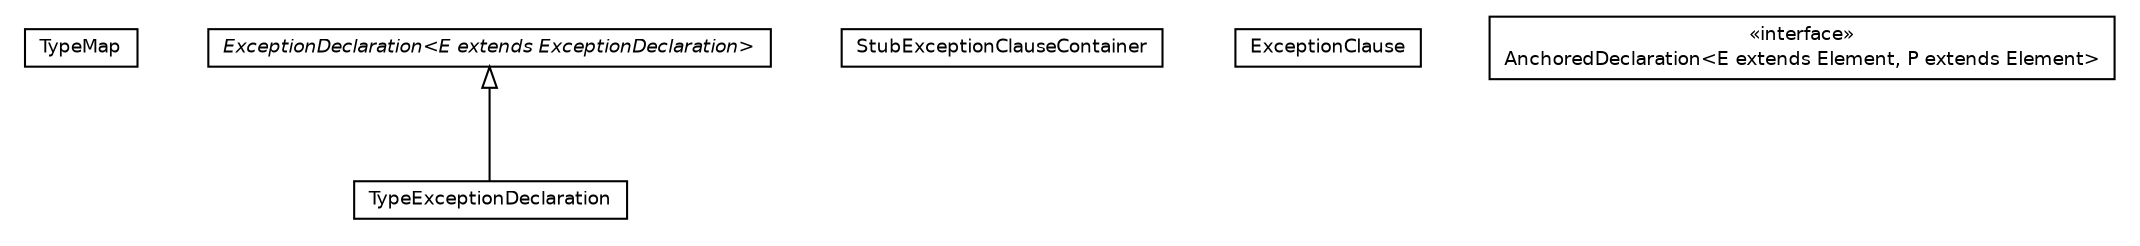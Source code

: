 #!/usr/local/bin/dot
#
# Class diagram 
# Generated by UMLGraph version 5.2 (http://www.umlgraph.org/)
#

digraph G {
	edge [fontname="Helvetica",fontsize=10,labelfontname="Helvetica",labelfontsize=10];
	node [fontname="Helvetica",fontsize=10,shape=plaintext];
	nodesep=0.25;
	ranksep=0.5;
	// chameleon.core.method.exception.TypeMap
	c1729 [label=<<table title="chameleon.core.method.exception.TypeMap" border="0" cellborder="1" cellspacing="0" cellpadding="2" port="p" href="./TypeMap.html">
		<tr><td><table border="0" cellspacing="0" cellpadding="1">
<tr><td align="center" balign="center"> TypeMap </td></tr>
		</table></td></tr>
		</table>>, fontname="Helvetica", fontcolor="black", fontsize=9.0];
	// chameleon.core.method.exception.TypeExceptionDeclaration
	c1730 [label=<<table title="chameleon.core.method.exception.TypeExceptionDeclaration" border="0" cellborder="1" cellspacing="0" cellpadding="2" port="p" href="./TypeExceptionDeclaration.html">
		<tr><td><table border="0" cellspacing="0" cellpadding="1">
<tr><td align="center" balign="center"> TypeExceptionDeclaration </td></tr>
		</table></td></tr>
		</table>>, fontname="Helvetica", fontcolor="black", fontsize=9.0];
	// chameleon.core.method.exception.StubExceptionClauseContainer
	c1731 [label=<<table title="chameleon.core.method.exception.StubExceptionClauseContainer" border="0" cellborder="1" cellspacing="0" cellpadding="2" port="p" href="./StubExceptionClauseContainer.html">
		<tr><td><table border="0" cellspacing="0" cellpadding="1">
<tr><td align="center" balign="center"> StubExceptionClauseContainer </td></tr>
		</table></td></tr>
		</table>>, fontname="Helvetica", fontcolor="black", fontsize=9.0];
	// chameleon.core.method.exception.ExceptionDeclaration<E extends chameleon.core.method.exception.ExceptionDeclaration>
	c1732 [label=<<table title="chameleon.core.method.exception.ExceptionDeclaration" border="0" cellborder="1" cellspacing="0" cellpadding="2" port="p" href="./ExceptionDeclaration.html">
		<tr><td><table border="0" cellspacing="0" cellpadding="1">
<tr><td align="center" balign="center"><font face="Helvetica-Oblique"> ExceptionDeclaration&lt;E extends ExceptionDeclaration&gt; </font></td></tr>
		</table></td></tr>
		</table>>, fontname="Helvetica", fontcolor="black", fontsize=9.0];
	// chameleon.core.method.exception.ExceptionClause
	c1733 [label=<<table title="chameleon.core.method.exception.ExceptionClause" border="0" cellborder="1" cellspacing="0" cellpadding="2" port="p" href="./ExceptionClause.html">
		<tr><td><table border="0" cellspacing="0" cellpadding="1">
<tr><td align="center" balign="center"> ExceptionClause </td></tr>
		</table></td></tr>
		</table>>, fontname="Helvetica", fontcolor="black", fontsize=9.0];
	// chameleon.core.method.exception.AnchoredDeclaration<E extends chameleon.core.element.Element, P extends chameleon.core.element.Element>
	c1734 [label=<<table title="chameleon.core.method.exception.AnchoredDeclaration" border="0" cellborder="1" cellspacing="0" cellpadding="2" port="p" href="./AnchoredDeclaration.html">
		<tr><td><table border="0" cellspacing="0" cellpadding="1">
<tr><td align="center" balign="center"> &#171;interface&#187; </td></tr>
<tr><td align="center" balign="center"> AnchoredDeclaration&lt;E extends Element, P extends Element&gt; </td></tr>
		</table></td></tr>
		</table>>, fontname="Helvetica", fontcolor="black", fontsize=9.0];
	//chameleon.core.method.exception.TypeExceptionDeclaration extends chameleon.core.method.exception.ExceptionDeclaration<chameleon.core.method.exception.TypeExceptionDeclaration>
	c1732:p -> c1730:p [dir=back,arrowtail=empty];
}

